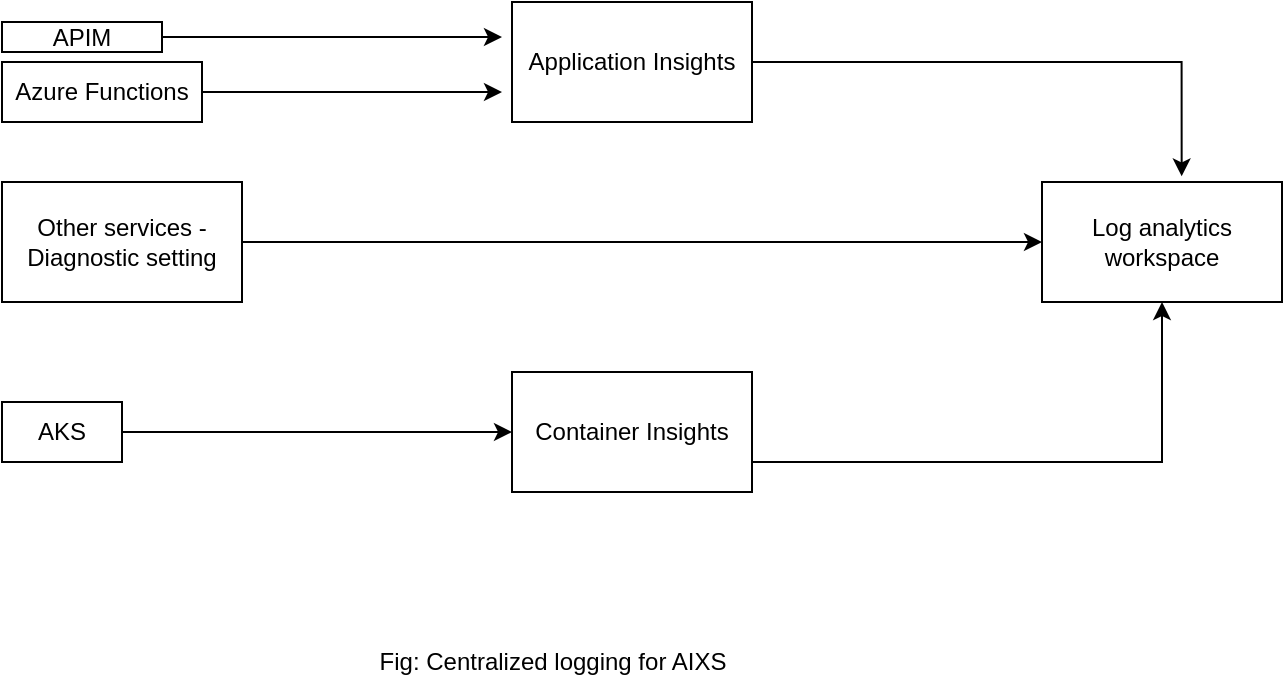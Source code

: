<mxfile version="20.2.7" type="device"><diagram id="-LGuKo-F8M-p-m1jLXJH" name="Page-1"><mxGraphModel dx="1037" dy="588" grid="1" gridSize="10" guides="1" tooltips="1" connect="1" arrows="1" fold="1" page="1" pageScale="1" pageWidth="850" pageHeight="1100" math="0" shadow="0"><root><mxCell id="0"/><mxCell id="1" parent="0"/><mxCell id="yBolgxw9-sQDUccH6x0M-16" style="edgeStyle=orthogonalEdgeStyle;rounded=0;orthogonalLoop=1;jettySize=auto;html=1;" edge="1" parent="1" source="yBolgxw9-sQDUccH6x0M-1"><mxGeometry relative="1" as="geometry"><mxPoint x="360" y="127.5" as="targetPoint"/></mxGeometry></mxCell><mxCell id="yBolgxw9-sQDUccH6x0M-1" value="APIM" style="rounded=0;whiteSpace=wrap;html=1;" vertex="1" parent="1"><mxGeometry x="110" y="120" width="80" height="15" as="geometry"/></mxCell><mxCell id="yBolgxw9-sQDUccH6x0M-7" style="edgeStyle=orthogonalEdgeStyle;rounded=0;orthogonalLoop=1;jettySize=auto;html=1;entryX=0.582;entryY=-0.047;entryDx=0;entryDy=0;entryPerimeter=0;" edge="1" parent="1" source="yBolgxw9-sQDUccH6x0M-2" target="yBolgxw9-sQDUccH6x0M-4"><mxGeometry relative="1" as="geometry"><mxPoint x="660" y="140" as="targetPoint"/></mxGeometry></mxCell><mxCell id="yBolgxw9-sQDUccH6x0M-2" value="Application Insights" style="rounded=0;whiteSpace=wrap;html=1;" vertex="1" parent="1"><mxGeometry x="365" y="110" width="120" height="60" as="geometry"/></mxCell><mxCell id="yBolgxw9-sQDUccH6x0M-6" style="edgeStyle=orthogonalEdgeStyle;rounded=0;orthogonalLoop=1;jettySize=auto;html=1;entryX=0.5;entryY=1;entryDx=0;entryDy=0;" edge="1" parent="1" source="yBolgxw9-sQDUccH6x0M-3" target="yBolgxw9-sQDUccH6x0M-4"><mxGeometry relative="1" as="geometry"><Array as="points"><mxPoint x="690" y="340"/></Array></mxGeometry></mxCell><mxCell id="yBolgxw9-sQDUccH6x0M-3" value="Container Insights" style="rounded=0;whiteSpace=wrap;html=1;" vertex="1" parent="1"><mxGeometry x="365" y="295" width="120" height="60" as="geometry"/></mxCell><mxCell id="yBolgxw9-sQDUccH6x0M-4" value="Log analytics workspace" style="rounded=0;whiteSpace=wrap;html=1;" vertex="1" parent="1"><mxGeometry x="630" y="200" width="120" height="60" as="geometry"/></mxCell><mxCell id="yBolgxw9-sQDUccH6x0M-17" style="edgeStyle=orthogonalEdgeStyle;rounded=0;orthogonalLoop=1;jettySize=auto;html=1;" edge="1" parent="1" source="yBolgxw9-sQDUccH6x0M-9"><mxGeometry relative="1" as="geometry"><mxPoint x="360" y="155" as="targetPoint"/></mxGeometry></mxCell><mxCell id="yBolgxw9-sQDUccH6x0M-9" value="Azure Functions" style="rounded=0;whiteSpace=wrap;html=1;" vertex="1" parent="1"><mxGeometry x="110" y="140" width="100" height="30" as="geometry"/></mxCell><mxCell id="yBolgxw9-sQDUccH6x0M-12" style="edgeStyle=orthogonalEdgeStyle;rounded=0;orthogonalLoop=1;jettySize=auto;html=1;entryX=0;entryY=0.5;entryDx=0;entryDy=0;" edge="1" parent="1" source="yBolgxw9-sQDUccH6x0M-11" target="yBolgxw9-sQDUccH6x0M-3"><mxGeometry relative="1" as="geometry"/></mxCell><mxCell id="yBolgxw9-sQDUccH6x0M-11" value="AKS" style="rounded=0;whiteSpace=wrap;html=1;" vertex="1" parent="1"><mxGeometry x="110" y="310" width="60" height="30" as="geometry"/></mxCell><mxCell id="yBolgxw9-sQDUccH6x0M-14" style="edgeStyle=orthogonalEdgeStyle;rounded=0;orthogonalLoop=1;jettySize=auto;html=1;entryX=0;entryY=0.5;entryDx=0;entryDy=0;" edge="1" parent="1" source="yBolgxw9-sQDUccH6x0M-13" target="yBolgxw9-sQDUccH6x0M-4"><mxGeometry relative="1" as="geometry"/></mxCell><mxCell id="yBolgxw9-sQDUccH6x0M-13" value="Other services - Diagnostic setting" style="rounded=0;whiteSpace=wrap;html=1;" vertex="1" parent="1"><mxGeometry x="110" y="200" width="120" height="60" as="geometry"/></mxCell><mxCell id="yBolgxw9-sQDUccH6x0M-18" value="Fig: Centralized logging for AIXS" style="text;html=1;align=center;verticalAlign=middle;resizable=0;points=[];autosize=1;strokeColor=none;fillColor=none;" vertex="1" parent="1"><mxGeometry x="285" y="425" width="200" height="30" as="geometry"/></mxCell></root></mxGraphModel></diagram></mxfile>